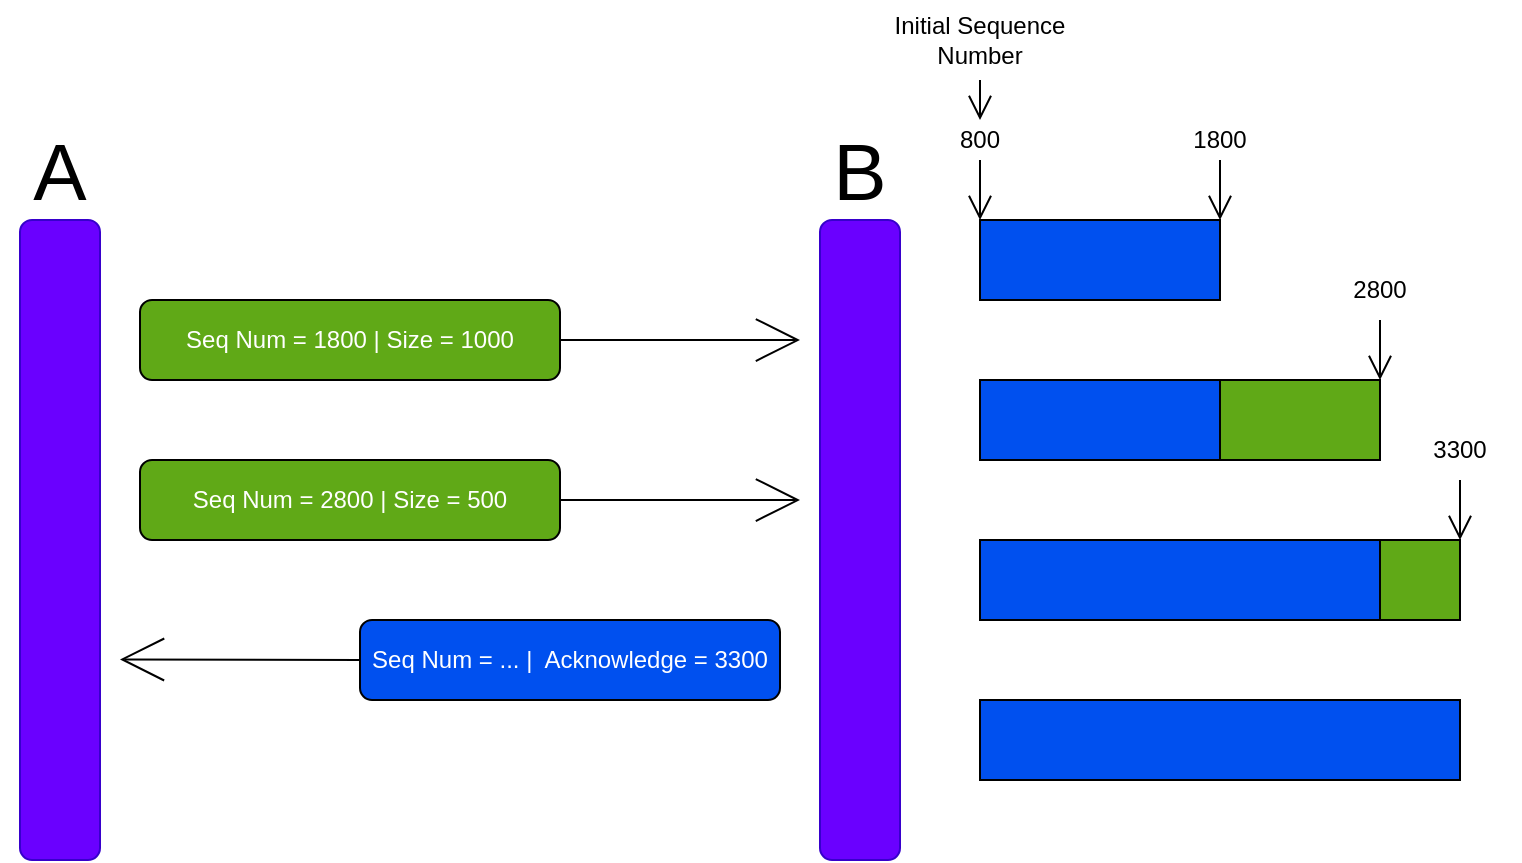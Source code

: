 <mxfile>
    <diagram id="dXnMJxyzwM7e8gGDezW1" name="Page-1">
        <mxGraphModel dx="943" dy="2358" grid="1" gridSize="10" guides="1" tooltips="1" connect="1" arrows="1" fold="1" page="1" pageScale="1" pageWidth="850" pageHeight="1100" math="0" shadow="0">
            <root>
                <mxCell id="0"/>
                <mxCell id="1" parent="0"/>
                <mxCell id="2" value="" style="rounded=1;whiteSpace=wrap;html=1;strokeColor=#3700CC;fillColor=#6a00ff;fontColor=#ffffff;" vertex="1" parent="1">
                    <mxGeometry x="40" y="40" width="40" height="320" as="geometry"/>
                </mxCell>
                <mxCell id="3" value="" style="rounded=1;whiteSpace=wrap;html=1;strokeColor=#3700CC;fillColor=#6a00ff;fontColor=#ffffff;" vertex="1" parent="1">
                    <mxGeometry x="440" y="40" width="40" height="320" as="geometry"/>
                </mxCell>
                <mxCell id="4" value="A" style="text;html=1;strokeColor=none;fillColor=none;align=center;verticalAlign=middle;whiteSpace=wrap;rounded=0;fontSize=40;" vertex="1" parent="1">
                    <mxGeometry x="30" width="60" height="30" as="geometry"/>
                </mxCell>
                <mxCell id="5" value="B" style="text;html=1;strokeColor=none;fillColor=none;align=center;verticalAlign=middle;whiteSpace=wrap;rounded=0;fontSize=40;" vertex="1" parent="1">
                    <mxGeometry x="430" width="60" height="30" as="geometry"/>
                </mxCell>
                <mxCell id="24" style="edgeStyle=none;html=1;exitX=1;exitY=0.5;exitDx=0;exitDy=0;fontSize=12;endArrow=open;endFill=0;endSize=20;" edge="1" parent="1" source="6">
                    <mxGeometry relative="1" as="geometry">
                        <mxPoint x="430" y="100.048" as="targetPoint"/>
                    </mxGeometry>
                </mxCell>
                <mxCell id="6" value="Seq Num = 1800 | Size = 1000" style="rounded=1;whiteSpace=wrap;html=1;fillColor=#60a917;fontColor=#ffffff;strokeColor=#000000;" vertex="1" parent="1">
                    <mxGeometry x="100" y="80" width="210" height="40" as="geometry"/>
                </mxCell>
                <mxCell id="7" value="" style="rounded=0;whiteSpace=wrap;html=1;fontSize=40;fillColor=#0050ef;fontColor=#ffffff;strokeColor=#000000;" vertex="1" parent="1">
                    <mxGeometry x="520" y="40" width="120" height="40" as="geometry"/>
                </mxCell>
                <mxCell id="10" style="edgeStyle=none;html=1;exitX=0.5;exitY=1;exitDx=0;exitDy=0;entryX=1;entryY=0;entryDx=0;entryDy=0;fontSize=12;endArrow=open;endFill=0;endSize=10;" edge="1" parent="1" source="9" target="7">
                    <mxGeometry relative="1" as="geometry"/>
                </mxCell>
                <mxCell id="9" value="1800" style="text;html=1;strokeColor=none;fillColor=none;align=center;verticalAlign=middle;whiteSpace=wrap;rounded=0;fontSize=12;" vertex="1" parent="1">
                    <mxGeometry x="610" y="-10" width="60" height="20" as="geometry"/>
                </mxCell>
                <mxCell id="11" value="" style="rounded=0;whiteSpace=wrap;html=1;fontSize=40;fillColor=#0050ef;fontColor=#ffffff;strokeColor=#000000;" vertex="1" parent="1">
                    <mxGeometry x="520" y="120" width="120" height="40" as="geometry"/>
                </mxCell>
                <mxCell id="12" style="edgeStyle=none;html=1;exitX=0.5;exitY=1;exitDx=0;exitDy=0;entryX=1;entryY=0;entryDx=0;entryDy=0;fontSize=12;endArrow=open;endFill=0;endSize=10;" edge="1" parent="1" source="13">
                    <mxGeometry relative="1" as="geometry">
                        <mxPoint x="720" y="120" as="targetPoint"/>
                    </mxGeometry>
                </mxCell>
                <mxCell id="13" value="2800" style="text;html=1;strokeColor=none;fillColor=none;align=center;verticalAlign=middle;whiteSpace=wrap;rounded=0;fontSize=12;" vertex="1" parent="1">
                    <mxGeometry x="690" y="60" width="60" height="30" as="geometry"/>
                </mxCell>
                <mxCell id="14" value="" style="rounded=0;whiteSpace=wrap;html=1;fontSize=40;fillColor=#60a917;fontColor=#ffffff;strokeColor=#000000;" vertex="1" parent="1">
                    <mxGeometry x="640" y="120" width="80" height="40" as="geometry"/>
                </mxCell>
                <mxCell id="15" value="" style="rounded=0;whiteSpace=wrap;html=1;fontSize=40;fillColor=#0050ef;fontColor=#ffffff;strokeColor=#000000;" vertex="1" parent="1">
                    <mxGeometry x="520" y="200" width="200" height="40" as="geometry"/>
                </mxCell>
                <mxCell id="16" style="edgeStyle=none;html=1;exitX=0.5;exitY=1;exitDx=0;exitDy=0;entryX=1;entryY=0;entryDx=0;entryDy=0;fontSize=12;endArrow=open;endFill=0;endSize=10;" edge="1" parent="1">
                    <mxGeometry relative="1" as="geometry">
                        <mxPoint x="760" y="170" as="sourcePoint"/>
                        <mxPoint x="760" y="200" as="targetPoint"/>
                    </mxGeometry>
                </mxCell>
                <mxCell id="18" value="" style="rounded=0;whiteSpace=wrap;html=1;fontSize=40;fillColor=#60a917;fontColor=#ffffff;strokeColor=#000000;" vertex="1" parent="1">
                    <mxGeometry x="720" y="200" width="40" height="40" as="geometry"/>
                </mxCell>
                <mxCell id="19" value="3300" style="text;html=1;strokeColor=none;fillColor=none;align=center;verticalAlign=middle;whiteSpace=wrap;rounded=0;fontSize=12;" vertex="1" parent="1">
                    <mxGeometry x="730" y="140" width="60" height="30" as="geometry"/>
                </mxCell>
                <mxCell id="23" style="edgeStyle=none;html=1;exitX=1;exitY=0.5;exitDx=0;exitDy=0;fontSize=12;endArrow=open;endFill=0;endSize=20;" edge="1" parent="1" source="20">
                    <mxGeometry relative="1" as="geometry">
                        <mxPoint x="430" y="180.048" as="targetPoint"/>
                    </mxGeometry>
                </mxCell>
                <mxCell id="20" value="Seq Num = 2800 | Size = 500" style="rounded=1;whiteSpace=wrap;html=1;fillColor=#60a917;fontColor=#ffffff;strokeColor=#000000;" vertex="1" parent="1">
                    <mxGeometry x="100" y="160" width="210" height="40" as="geometry"/>
                </mxCell>
                <mxCell id="22" style="edgeStyle=none;html=1;exitX=0;exitY=0.5;exitDx=0;exitDy=0;fontSize=12;endArrow=open;endFill=0;endSize=20;" edge="1" parent="1" source="21">
                    <mxGeometry relative="1" as="geometry">
                        <mxPoint x="90.0" y="259.69" as="targetPoint"/>
                    </mxGeometry>
                </mxCell>
                <mxCell id="21" value="Seq Num = ... |&amp;nbsp; Acknowledge = 3300" style="rounded=1;whiteSpace=wrap;html=1;fillColor=#0050ef;fontColor=#ffffff;strokeColor=#000000;" vertex="1" parent="1">
                    <mxGeometry x="210" y="240" width="210" height="40" as="geometry"/>
                </mxCell>
                <mxCell id="25" value="" style="rounded=0;whiteSpace=wrap;html=1;fontSize=40;fillColor=#0050ef;fontColor=#ffffff;strokeColor=#000000;" vertex="1" parent="1">
                    <mxGeometry x="520" y="280" width="240" height="40" as="geometry"/>
                </mxCell>
                <mxCell id="30" style="edgeStyle=none;html=1;exitX=0.5;exitY=1;exitDx=0;exitDy=0;entryX=1;entryY=0;entryDx=0;entryDy=0;fontSize=12;endArrow=open;endFill=0;endSize=10;" edge="1" parent="1" source="31">
                    <mxGeometry relative="1" as="geometry">
                        <mxPoint x="520" y="40" as="targetPoint"/>
                    </mxGeometry>
                </mxCell>
                <mxCell id="31" value="800" style="text;html=1;strokeColor=none;fillColor=none;align=center;verticalAlign=middle;whiteSpace=wrap;rounded=0;fontSize=12;" vertex="1" parent="1">
                    <mxGeometry x="490" y="-10" width="60" height="20" as="geometry"/>
                </mxCell>
                <mxCell id="36" style="edgeStyle=none;html=1;exitX=0.5;exitY=1;exitDx=0;exitDy=0;entryX=0.5;entryY=0;entryDx=0;entryDy=0;fontSize=12;endArrow=open;endFill=0;endSize=10;" edge="1" parent="1" source="35" target="31">
                    <mxGeometry relative="1" as="geometry"/>
                </mxCell>
                <mxCell id="35" value="Initial Sequence Number" style="text;html=1;strokeColor=none;fillColor=none;align=center;verticalAlign=middle;whiteSpace=wrap;rounded=0;fontSize=12;" vertex="1" parent="1">
                    <mxGeometry x="455" y="-70" width="130" height="40" as="geometry"/>
                </mxCell>
            </root>
        </mxGraphModel>
    </diagram>
</mxfile>